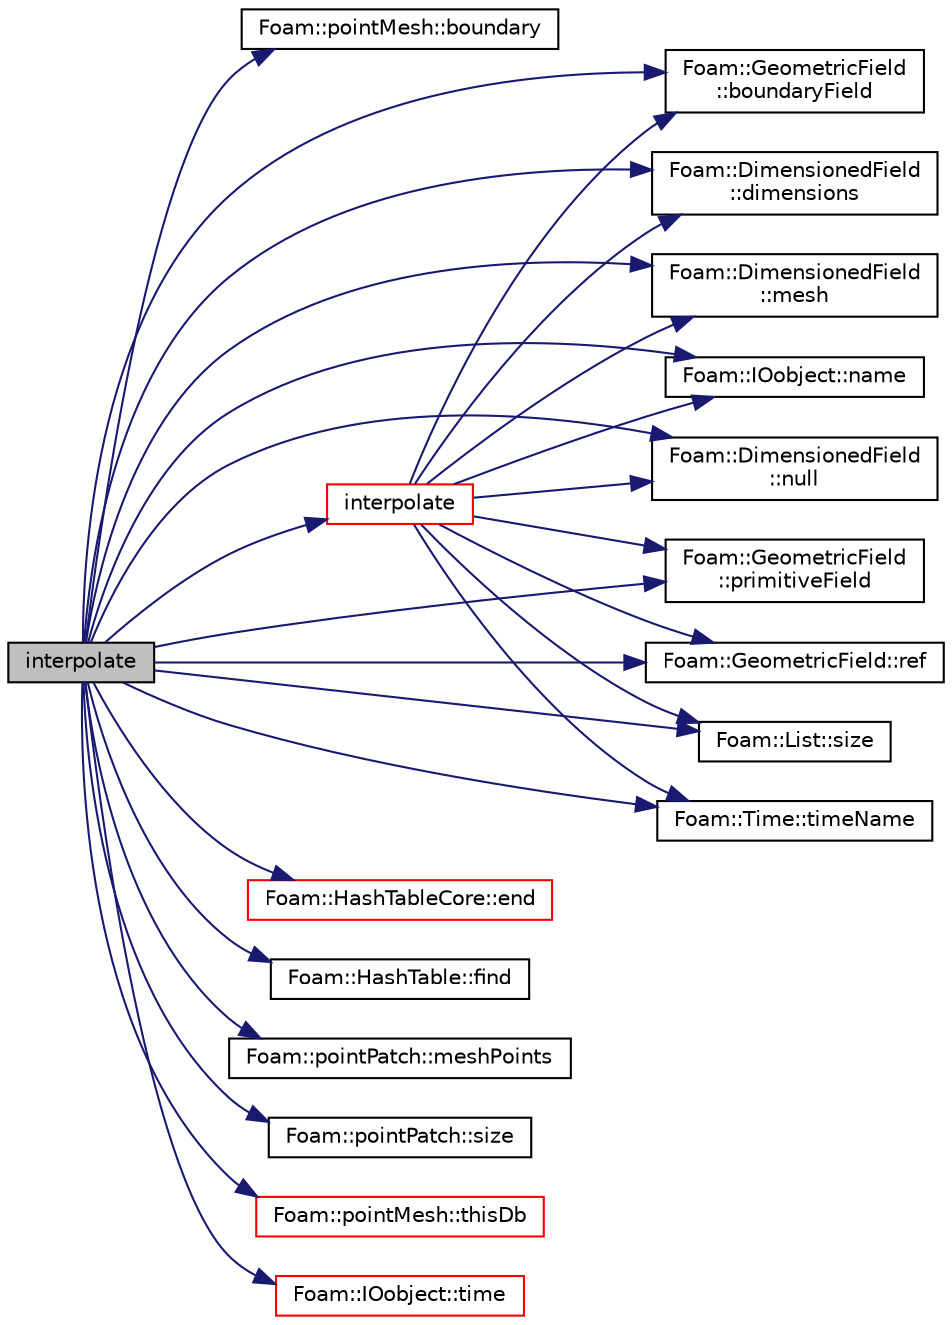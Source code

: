 digraph "interpolate"
{
  bgcolor="transparent";
  edge [fontname="Helvetica",fontsize="10",labelfontname="Helvetica",labelfontsize="10"];
  node [fontname="Helvetica",fontsize="10",shape=record];
  rankdir="LR";
  Node2549 [label="interpolate",height=0.2,width=0.4,color="black", fillcolor="grey75", style="filled", fontcolor="black"];
  Node2549 -> Node2550 [color="midnightblue",fontsize="10",style="solid",fontname="Helvetica"];
  Node2550 [label="Foam::pointMesh::boundary",height=0.2,width=0.4,color="black",URL="$a28397.html#ac9ea4a43659b7ffc399e239527c38c7d",tooltip="Return reference to boundary mesh. "];
  Node2549 -> Node2551 [color="midnightblue",fontsize="10",style="solid",fontname="Helvetica"];
  Node2551 [label="Foam::GeometricField\l::boundaryField",height=0.2,width=0.4,color="black",URL="$a23249.html#a9ff7de36fba06b4f4f77a75142ad72b6",tooltip="Return const-reference to the boundary field. "];
  Node2549 -> Node2552 [color="midnightblue",fontsize="10",style="solid",fontname="Helvetica"];
  Node2552 [label="Foam::DimensionedField\l::dimensions",height=0.2,width=0.4,color="black",URL="$a27497.html#a512673c2674ca2d38885f1bb5f6994fb",tooltip="Return dimensions. "];
  Node2549 -> Node2553 [color="midnightblue",fontsize="10",style="solid",fontname="Helvetica"];
  Node2553 [label="Foam::HashTableCore::end",height=0.2,width=0.4,color="red",URL="$a26849.html#a540580a296c0ff351686ceb4f27b6fe6",tooltip="iteratorEnd set to beyond the end of any HashTable "];
  Node2549 -> Node2561 [color="midnightblue",fontsize="10",style="solid",fontname="Helvetica"];
  Node2561 [label="Foam::HashTable::find",height=0.2,width=0.4,color="black",URL="$a26841.html#a76b2c74ebd9f33fa9f76261b027ffc11",tooltip="Find and return an iterator set at the hashedEntry. "];
  Node2549 -> Node2562 [color="midnightblue",fontsize="10",style="solid",fontname="Helvetica"];
  Node2562 [label="interpolate",height=0.2,width=0.4,color="red",URL="$a22201.html#ab2b56c3ad77bae1b74dcfcb148e29073",tooltip="Map volume field. "];
  Node2562 -> Node2551 [color="midnightblue",fontsize="10",style="solid",fontname="Helvetica"];
  Node2562 -> Node2552 [color="midnightblue",fontsize="10",style="solid",fontname="Helvetica"];
  Node2562 -> Node2564 [color="midnightblue",fontsize="10",style="solid",fontname="Helvetica"];
  Node2564 [label="Foam::DimensionedField\l::mesh",height=0.2,width=0.4,color="black",URL="$a27497.html#a8f1110830348a1448a14ab5e3cf47e3b",tooltip="Return mesh. "];
  Node2562 -> Node2565 [color="midnightblue",fontsize="10",style="solid",fontname="Helvetica"];
  Node2565 [label="Foam::IOobject::name",height=0.2,width=0.4,color="black",URL="$a27249.html#acc80e00a8ac919288fb55bd14cc88bf6",tooltip="Return name. "];
  Node2562 -> Node2566 [color="midnightblue",fontsize="10",style="solid",fontname="Helvetica"];
  Node2566 [label="Foam::DimensionedField\l::null",height=0.2,width=0.4,color="black",URL="$a27497.html#a52b4d630a72421e0ca175e772fe1ef5a",tooltip="Return a null DimensionedField. "];
  Node2562 -> Node2567 [color="midnightblue",fontsize="10",style="solid",fontname="Helvetica"];
  Node2567 [label="Foam::GeometricField\l::primitiveField",height=0.2,width=0.4,color="black",URL="$a23249.html#a3d8b34acd265b26c7d4984d1618f9ee2",tooltip="Return a const-reference to the internal field. "];
  Node2562 -> Node2568 [color="midnightblue",fontsize="10",style="solid",fontname="Helvetica"];
  Node2568 [label="Foam::GeometricField::ref",height=0.2,width=0.4,color="black",URL="$a23249.html#a08b047935717956ddaa7d514f9b65d4e",tooltip="Return a reference to the dimensioned internal field. "];
  Node2562 -> Node2569 [color="midnightblue",fontsize="10",style="solid",fontname="Helvetica"];
  Node2569 [label="Foam::List::size",height=0.2,width=0.4,color="black",URL="$a26833.html#a8a5f6fa29bd4b500caf186f60245b384",tooltip="Override size to be inconsistent with allocated storage. "];
  Node2562 -> Node2583 [color="midnightblue",fontsize="10",style="solid",fontname="Helvetica"];
  Node2583 [label="Foam::Time::timeName",height=0.2,width=0.4,color="black",URL="$a27457.html#a5ae6a110de1b22323e19a46943c7f0c1",tooltip="Return time name of given scalar time. "];
  Node2549 -> Node2564 [color="midnightblue",fontsize="10",style="solid",fontname="Helvetica"];
  Node2549 -> Node2584 [color="midnightblue",fontsize="10",style="solid",fontname="Helvetica"];
  Node2584 [label="Foam::pointPatch::meshPoints",height=0.2,width=0.4,color="black",URL="$a28477.html#a4992400dee839db71b7cbc565603c335",tooltip="Return mesh points. "];
  Node2549 -> Node2565 [color="midnightblue",fontsize="10",style="solid",fontname="Helvetica"];
  Node2549 -> Node2566 [color="midnightblue",fontsize="10",style="solid",fontname="Helvetica"];
  Node2549 -> Node2567 [color="midnightblue",fontsize="10",style="solid",fontname="Helvetica"];
  Node2549 -> Node2568 [color="midnightblue",fontsize="10",style="solid",fontname="Helvetica"];
  Node2549 -> Node2569 [color="midnightblue",fontsize="10",style="solid",fontname="Helvetica"];
  Node2549 -> Node2585 [color="midnightblue",fontsize="10",style="solid",fontname="Helvetica"];
  Node2585 [label="Foam::pointPatch::size",height=0.2,width=0.4,color="black",URL="$a28477.html#ab50b1cdd1f8dfe0339e7a91f64934c7a",tooltip="Return size. "];
  Node2549 -> Node2586 [color="midnightblue",fontsize="10",style="solid",fontname="Helvetica"];
  Node2586 [label="Foam::pointMesh::thisDb",height=0.2,width=0.4,color="red",URL="$a28397.html#a5f5bc984783118ded801fa381b2a4719",tooltip="Return database. For now is its polyMesh. "];
  Node2549 -> Node2601 [color="midnightblue",fontsize="10",style="solid",fontname="Helvetica"];
  Node2601 [label="Foam::IOobject::time",height=0.2,width=0.4,color="red",URL="$a27249.html#a1ed86245b170b9f651f62650b1827500",tooltip="Return time. "];
  Node2549 -> Node2583 [color="midnightblue",fontsize="10",style="solid",fontname="Helvetica"];
}
